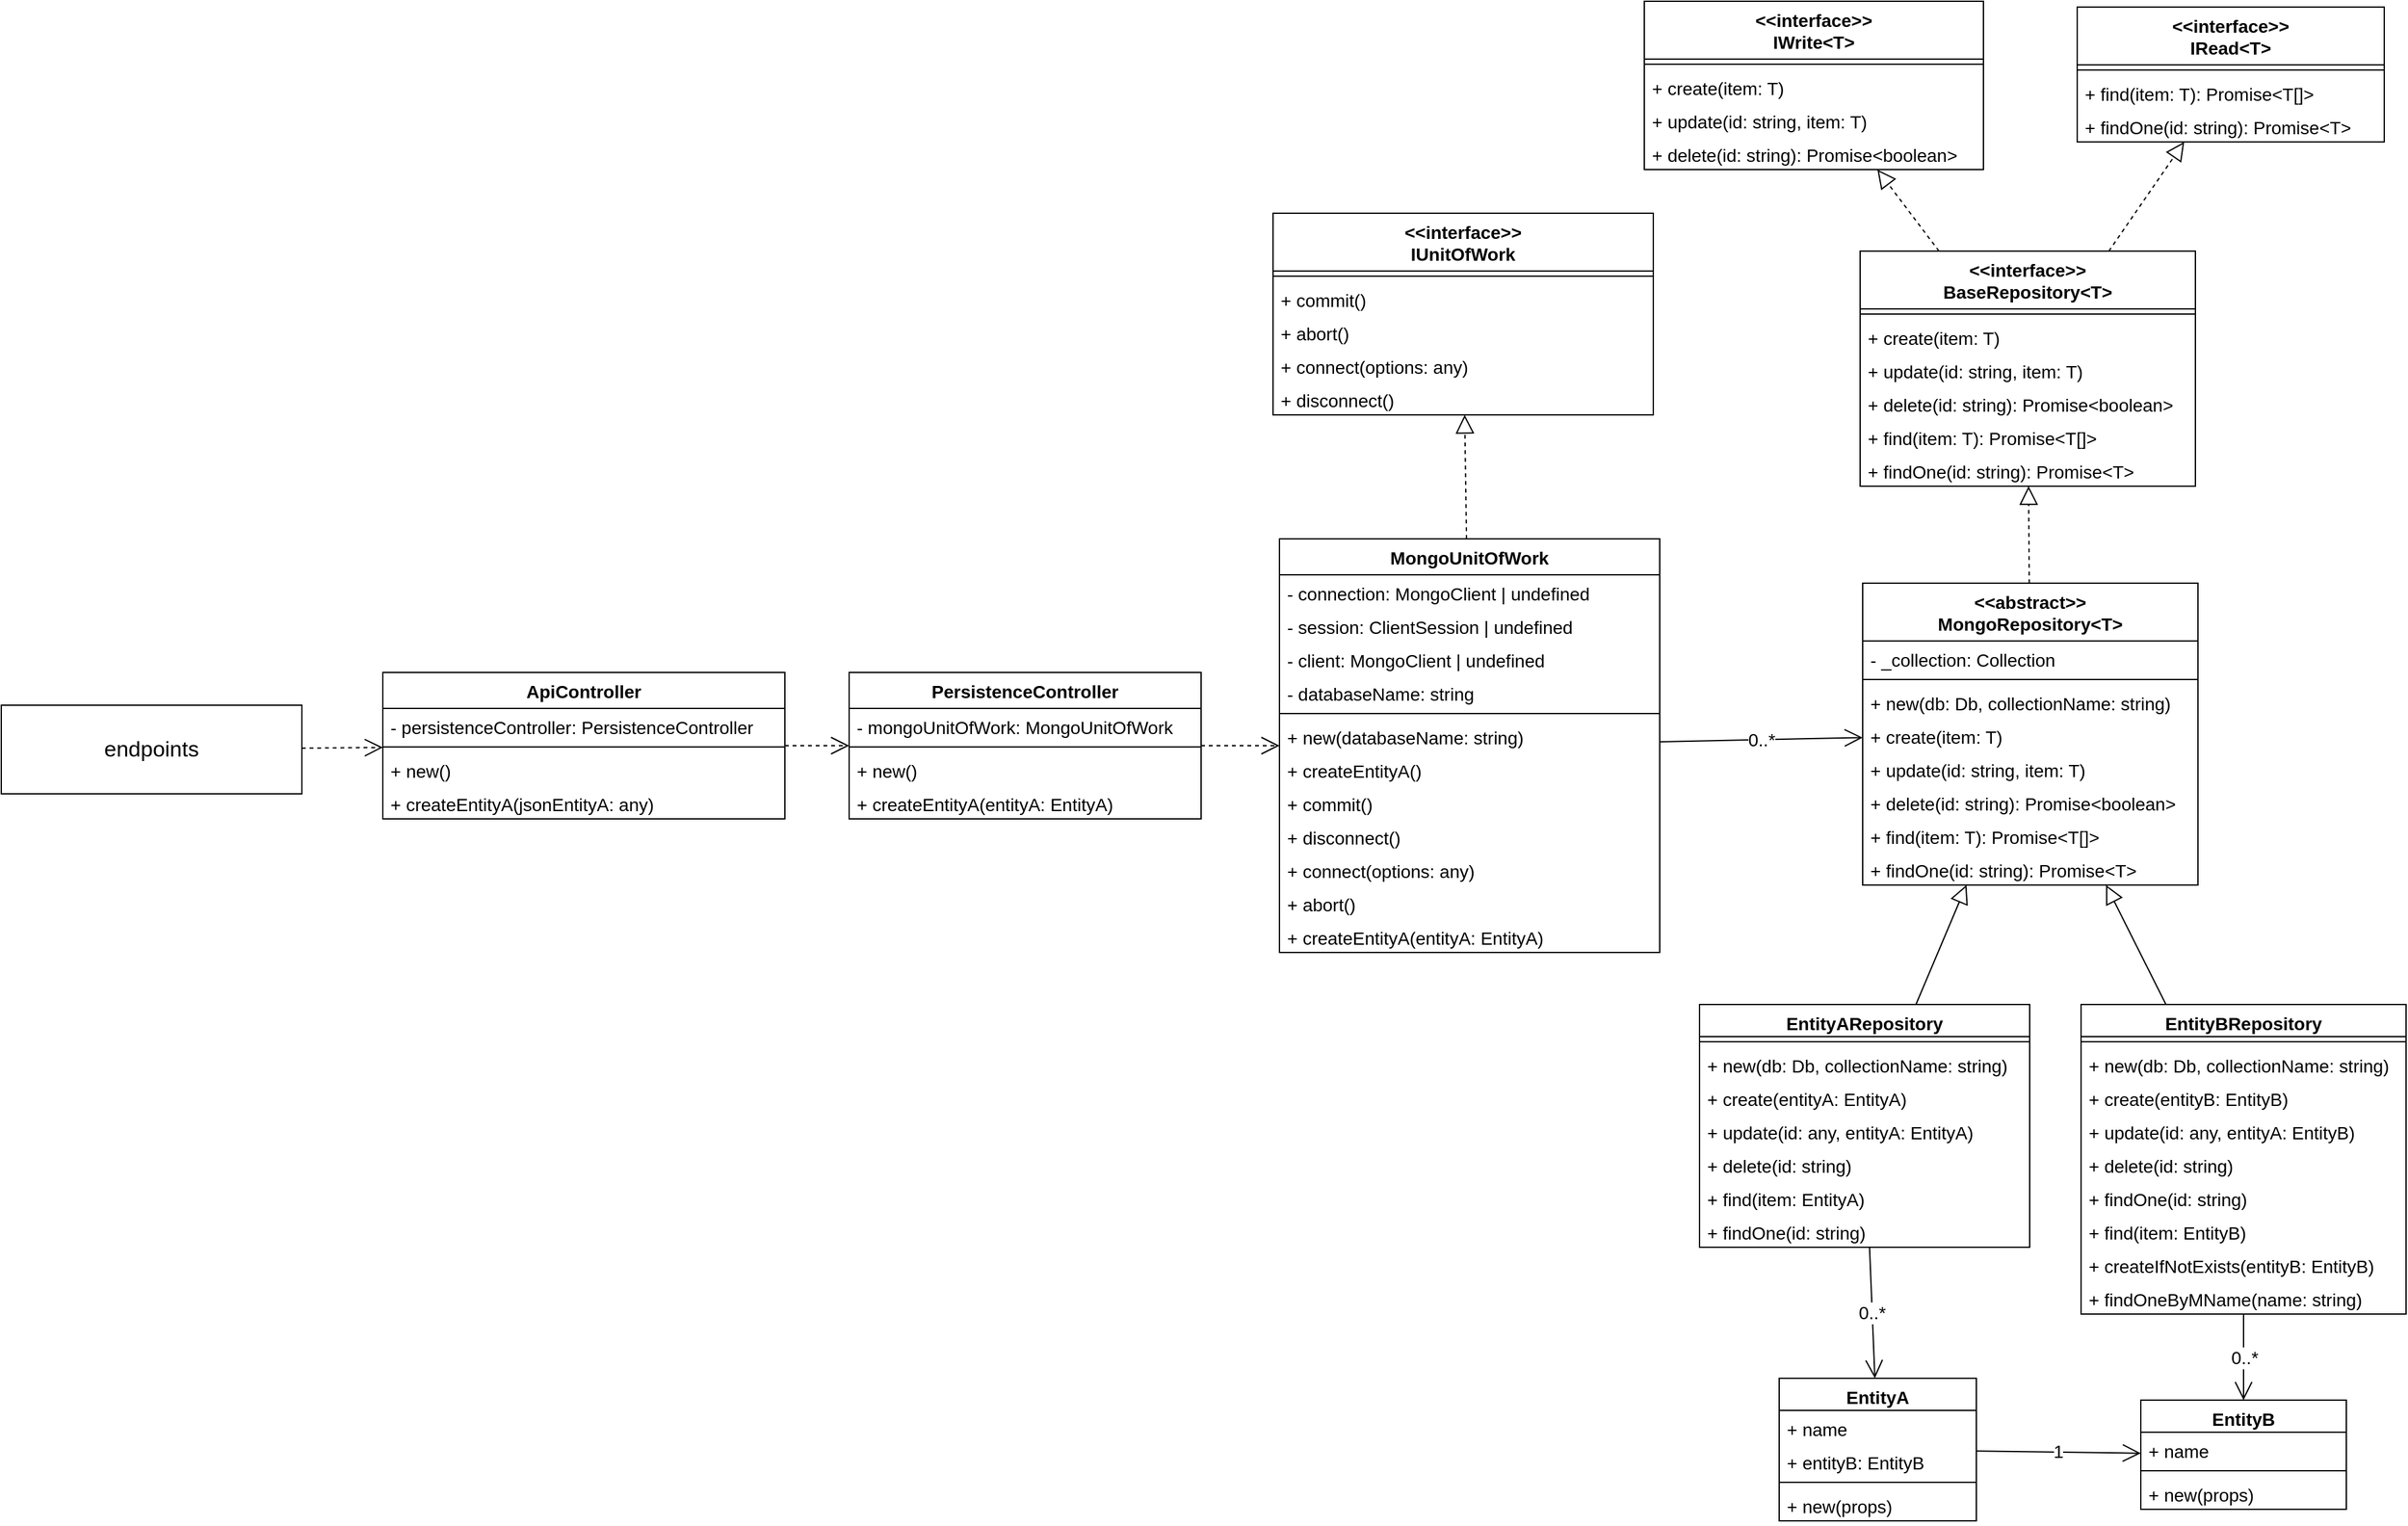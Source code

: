<mxfile version="19.0.3" type="device"><diagram id="lOTJawSUDttZWtFM_G5g" name="Page-1"><mxGraphModel dx="2770" dy="628" grid="0" gridSize="10" guides="1" tooltips="1" connect="1" arrows="1" fold="1" page="0" pageScale="1" pageWidth="850" pageHeight="1100" math="0" shadow="0"><root><mxCell id="0"/><mxCell id="1" parent="0"/><mxCell id="S1ciG5qBB01CA547vArR-5" value="EntityB" style="swimlane;fontStyle=1;align=center;verticalAlign=top;childLayout=stackLayout;horizontal=1;startSize=25;horizontalStack=0;resizeParent=1;resizeParentMax=0;resizeLast=0;collapsible=1;marginBottom=0;fontSize=14;" parent="1" vertex="1"><mxGeometry x="1282.5" y="1924" width="160" height="85" as="geometry"/></mxCell><mxCell id="S1ciG5qBB01CA547vArR-6" value="+ name" style="text;strokeColor=none;fillColor=none;align=left;verticalAlign=top;spacingLeft=4;spacingRight=4;overflow=hidden;rotatable=0;points=[[0,0.5],[1,0.5]];portConstraint=eastwest;fontSize=14;" parent="S1ciG5qBB01CA547vArR-5" vertex="1"><mxGeometry y="25" width="160" height="26" as="geometry"/></mxCell><mxCell id="S1ciG5qBB01CA547vArR-7" value="" style="line;strokeWidth=1;fillColor=none;align=left;verticalAlign=middle;spacingTop=-1;spacingLeft=3;spacingRight=3;rotatable=0;labelPosition=right;points=[];portConstraint=eastwest;fontSize=16;" parent="S1ciG5qBB01CA547vArR-5" vertex="1"><mxGeometry y="51" width="160" height="8" as="geometry"/></mxCell><mxCell id="S1ciG5qBB01CA547vArR-8" value="+ new(props)" style="text;strokeColor=none;fillColor=none;align=left;verticalAlign=top;spacingLeft=4;spacingRight=4;overflow=hidden;rotatable=0;points=[[0,0.5],[1,0.5]];portConstraint=eastwest;fontSize=14;" parent="S1ciG5qBB01CA547vArR-5" vertex="1"><mxGeometry y="59" width="160" height="26" as="geometry"/></mxCell><mxCell id="S1ciG5qBB01CA547vArR-9" value="&lt;&lt;interface&gt;&gt;&#10;IWrite&lt;T&gt;" style="swimlane;fontStyle=1;align=center;verticalAlign=top;childLayout=stackLayout;horizontal=1;startSize=45;horizontalStack=0;resizeParent=1;resizeParentMax=0;resizeLast=0;collapsible=1;marginBottom=0;fontSize=14;" parent="1" vertex="1"><mxGeometry x="896" y="835" width="264" height="131" as="geometry"/></mxCell><mxCell id="S1ciG5qBB01CA547vArR-10" value="" style="line;strokeWidth=1;fillColor=none;align=left;verticalAlign=middle;spacingTop=-1;spacingLeft=3;spacingRight=3;rotatable=0;labelPosition=right;points=[];portConstraint=eastwest;fontSize=16;" parent="S1ciG5qBB01CA547vArR-9" vertex="1"><mxGeometry y="45" width="264" height="8" as="geometry"/></mxCell><mxCell id="S1ciG5qBB01CA547vArR-11" value="+ create(item: T)" style="text;strokeColor=none;fillColor=none;align=left;verticalAlign=top;spacingLeft=4;spacingRight=4;overflow=hidden;rotatable=0;points=[[0,0.5],[1,0.5]];portConstraint=eastwest;fontSize=14;" parent="S1ciG5qBB01CA547vArR-9" vertex="1"><mxGeometry y="53" width="264" height="26" as="geometry"/></mxCell><mxCell id="S1ciG5qBB01CA547vArR-12" value="+ update(id: string, item: T)" style="text;strokeColor=none;fillColor=none;align=left;verticalAlign=top;spacingLeft=4;spacingRight=4;overflow=hidden;rotatable=0;points=[[0,0.5],[1,0.5]];portConstraint=eastwest;fontSize=14;" parent="S1ciG5qBB01CA547vArR-9" vertex="1"><mxGeometry y="79" width="264" height="26" as="geometry"/></mxCell><mxCell id="S1ciG5qBB01CA547vArR-13" value="+ delete(id: string): Promise&lt;boolean&gt;" style="text;strokeColor=none;fillColor=none;align=left;verticalAlign=top;spacingLeft=4;spacingRight=4;overflow=hidden;rotatable=0;points=[[0,0.5],[1,0.5]];portConstraint=eastwest;fontSize=14;" parent="S1ciG5qBB01CA547vArR-9" vertex="1"><mxGeometry y="105" width="264" height="26" as="geometry"/></mxCell><mxCell id="S1ciG5qBB01CA547vArR-14" value="&lt;&lt;interface&gt;&gt;&#10;IRead&lt;T&gt;" style="swimlane;fontStyle=1;align=center;verticalAlign=top;childLayout=stackLayout;horizontal=1;startSize=45;horizontalStack=0;resizeParent=1;resizeParentMax=0;resizeLast=0;collapsible=1;marginBottom=0;fontSize=14;" parent="1" vertex="1"><mxGeometry x="1233" y="839.5" width="239" height="105" as="geometry"/></mxCell><mxCell id="S1ciG5qBB01CA547vArR-15" value="" style="line;strokeWidth=1;fillColor=none;align=left;verticalAlign=middle;spacingTop=-1;spacingLeft=3;spacingRight=3;rotatable=0;labelPosition=right;points=[];portConstraint=eastwest;fontSize=16;" parent="S1ciG5qBB01CA547vArR-14" vertex="1"><mxGeometry y="45" width="239" height="8" as="geometry"/></mxCell><mxCell id="S1ciG5qBB01CA547vArR-16" value="+ find(item: T): Promise&lt;T[]&gt;" style="text;strokeColor=none;fillColor=none;align=left;verticalAlign=top;spacingLeft=4;spacingRight=4;overflow=hidden;rotatable=0;points=[[0,0.5],[1,0.5]];portConstraint=eastwest;fontSize=14;" parent="S1ciG5qBB01CA547vArR-14" vertex="1"><mxGeometry y="53" width="239" height="26" as="geometry"/></mxCell><mxCell id="S1ciG5qBB01CA547vArR-17" value="+ findOne(id: string): Promise&lt;T&gt;" style="text;strokeColor=none;fillColor=none;align=left;verticalAlign=top;spacingLeft=4;spacingRight=4;overflow=hidden;rotatable=0;points=[[0,0.5],[1,0.5]];portConstraint=eastwest;fontSize=14;" parent="S1ciG5qBB01CA547vArR-14" vertex="1"><mxGeometry y="79" width="239" height="26" as="geometry"/></mxCell><mxCell id="S1ciG5qBB01CA547vArR-18" style="edgeStyle=none;rounded=0;orthogonalLoop=1;jettySize=auto;html=1;dashed=1;fontSize=14;endArrow=block;endFill=0;endSize=12;" parent="1" source="S1ciG5qBB01CA547vArR-20" target="S1ciG5qBB01CA547vArR-9" edge="1"><mxGeometry relative="1" as="geometry"/></mxCell><mxCell id="S1ciG5qBB01CA547vArR-19" style="edgeStyle=none;rounded=0;orthogonalLoop=1;jettySize=auto;html=1;dashed=1;fontSize=14;endArrow=block;endFill=0;endSize=12;" parent="1" source="S1ciG5qBB01CA547vArR-20" target="S1ciG5qBB01CA547vArR-14" edge="1"><mxGeometry relative="1" as="geometry"/></mxCell><mxCell id="S1ciG5qBB01CA547vArR-20" value="&lt;&lt;interface&gt;&gt;&#10;BaseRepository&lt;T&gt;" style="swimlane;fontStyle=1;align=center;verticalAlign=top;childLayout=stackLayout;horizontal=1;startSize=45;horizontalStack=0;resizeParent=1;resizeParentMax=0;resizeLast=0;collapsible=1;marginBottom=0;fontSize=14;" parent="1" vertex="1"><mxGeometry x="1064" y="1029.5" width="261" height="183" as="geometry"/></mxCell><mxCell id="S1ciG5qBB01CA547vArR-21" value="" style="line;strokeWidth=1;fillColor=none;align=left;verticalAlign=middle;spacingTop=-1;spacingLeft=3;spacingRight=3;rotatable=0;labelPosition=right;points=[];portConstraint=eastwest;fontSize=16;" parent="S1ciG5qBB01CA547vArR-20" vertex="1"><mxGeometry y="45" width="261" height="8" as="geometry"/></mxCell><mxCell id="S1ciG5qBB01CA547vArR-22" value="+ create(item: T)" style="text;strokeColor=none;fillColor=none;align=left;verticalAlign=top;spacingLeft=4;spacingRight=4;overflow=hidden;rotatable=0;points=[[0,0.5],[1,0.5]];portConstraint=eastwest;fontSize=14;" parent="S1ciG5qBB01CA547vArR-20" vertex="1"><mxGeometry y="53" width="261" height="26" as="geometry"/></mxCell><mxCell id="S1ciG5qBB01CA547vArR-23" value="+ update(id: string, item: T)" style="text;strokeColor=none;fillColor=none;align=left;verticalAlign=top;spacingLeft=4;spacingRight=4;overflow=hidden;rotatable=0;points=[[0,0.5],[1,0.5]];portConstraint=eastwest;fontSize=14;" parent="S1ciG5qBB01CA547vArR-20" vertex="1"><mxGeometry y="79" width="261" height="26" as="geometry"/></mxCell><mxCell id="S1ciG5qBB01CA547vArR-24" value="+ delete(id: string): Promise&lt;boolean&gt;" style="text;strokeColor=none;fillColor=none;align=left;verticalAlign=top;spacingLeft=4;spacingRight=4;overflow=hidden;rotatable=0;points=[[0,0.5],[1,0.5]];portConstraint=eastwest;fontSize=14;" parent="S1ciG5qBB01CA547vArR-20" vertex="1"><mxGeometry y="105" width="261" height="26" as="geometry"/></mxCell><mxCell id="S1ciG5qBB01CA547vArR-25" value="+ find(item: T): Promise&lt;T[]&gt;" style="text;strokeColor=none;fillColor=none;align=left;verticalAlign=top;spacingLeft=4;spacingRight=4;overflow=hidden;rotatable=0;points=[[0,0.5],[1,0.5]];portConstraint=eastwest;fontSize=14;" parent="S1ciG5qBB01CA547vArR-20" vertex="1"><mxGeometry y="131" width="261" height="26" as="geometry"/></mxCell><mxCell id="S1ciG5qBB01CA547vArR-26" value="+ findOne(id: string): Promise&lt;T&gt;" style="text;strokeColor=none;fillColor=none;align=left;verticalAlign=top;spacingLeft=4;spacingRight=4;overflow=hidden;rotatable=0;points=[[0,0.5],[1,0.5]];portConstraint=eastwest;fontSize=14;" parent="S1ciG5qBB01CA547vArR-20" vertex="1"><mxGeometry y="157" width="261" height="26" as="geometry"/></mxCell><mxCell id="S1ciG5qBB01CA547vArR-27" style="edgeStyle=none;rounded=0;orthogonalLoop=1;jettySize=auto;html=1;fontSize=14;endArrow=block;endFill=0;endSize=12;" parent="1" source="S1ciG5qBB01CA547vArR-29" target="S1ciG5qBB01CA547vArR-46" edge="1"><mxGeometry relative="1" as="geometry"><mxPoint x="1511" y="1614" as="targetPoint"/></mxGeometry></mxCell><mxCell id="S1ciG5qBB01CA547vArR-28" value="0..*" style="edgeStyle=none;rounded=0;orthogonalLoop=1;jettySize=auto;html=1;fontSize=14;endArrow=open;endFill=0;endSize=12;" parent="1" source="S1ciG5qBB01CA547vArR-29" target="S1ciG5qBB01CA547vArR-5" edge="1"><mxGeometry relative="1" as="geometry"/></mxCell><mxCell id="S1ciG5qBB01CA547vArR-29" value="EntityBRepository" style="swimlane;fontStyle=1;align=center;verticalAlign=top;childLayout=stackLayout;horizontal=1;startSize=25;horizontalStack=0;resizeParent=1;resizeParentMax=0;resizeLast=0;collapsible=1;marginBottom=0;fontSize=14;" parent="1" vertex="1"><mxGeometry x="1236" y="1616" width="253" height="241" as="geometry"/></mxCell><mxCell id="S1ciG5qBB01CA547vArR-30" value="" style="line;strokeWidth=1;fillColor=none;align=left;verticalAlign=middle;spacingTop=-1;spacingLeft=3;spacingRight=3;rotatable=0;labelPosition=right;points=[];portConstraint=eastwest;fontSize=16;" parent="S1ciG5qBB01CA547vArR-29" vertex="1"><mxGeometry y="25" width="253" height="8" as="geometry"/></mxCell><mxCell id="S1ciG5qBB01CA547vArR-31" value="+ new(db: Db, collectionName: string)" style="text;strokeColor=none;fillColor=none;align=left;verticalAlign=top;spacingLeft=4;spacingRight=4;overflow=hidden;rotatable=0;points=[[0,0.5],[1,0.5]];portConstraint=eastwest;fontSize=14;" parent="S1ciG5qBB01CA547vArR-29" vertex="1"><mxGeometry y="33" width="253" height="26" as="geometry"/></mxCell><mxCell id="P4ZBtcxUMTW2mNzYkdG6-8" value="+ create(entityB: EntityB)" style="text;strokeColor=none;fillColor=none;align=left;verticalAlign=top;spacingLeft=4;spacingRight=4;overflow=hidden;rotatable=0;points=[[0,0.5],[1,0.5]];portConstraint=eastwest;fontSize=14;" parent="S1ciG5qBB01CA547vArR-29" vertex="1"><mxGeometry y="59" width="253" height="26" as="geometry"/></mxCell><mxCell id="P4ZBtcxUMTW2mNzYkdG6-9" value="+ update(id: any, entityA: EntityB)" style="text;strokeColor=none;fillColor=none;align=left;verticalAlign=top;spacingLeft=4;spacingRight=4;overflow=hidden;rotatable=0;points=[[0,0.5],[1,0.5]];portConstraint=eastwest;fontSize=14;" parent="S1ciG5qBB01CA547vArR-29" vertex="1"><mxGeometry y="85" width="253" height="26" as="geometry"/></mxCell><mxCell id="P4ZBtcxUMTW2mNzYkdG6-10" value="+ delete(id: string)" style="text;strokeColor=none;fillColor=none;align=left;verticalAlign=top;spacingLeft=4;spacingRight=4;overflow=hidden;rotatable=0;points=[[0,0.5],[1,0.5]];portConstraint=eastwest;fontSize=14;" parent="S1ciG5qBB01CA547vArR-29" vertex="1"><mxGeometry y="111" width="253" height="26" as="geometry"/></mxCell><mxCell id="P4ZBtcxUMTW2mNzYkdG6-12" value="+ findOne(id: string)" style="text;strokeColor=none;fillColor=none;align=left;verticalAlign=top;spacingLeft=4;spacingRight=4;overflow=hidden;rotatable=0;points=[[0,0.5],[1,0.5]];portConstraint=eastwest;fontSize=14;" parent="S1ciG5qBB01CA547vArR-29" vertex="1"><mxGeometry y="137" width="253" height="26" as="geometry"/></mxCell><mxCell id="P4ZBtcxUMTW2mNzYkdG6-11" value="+ find(item: EntityB)" style="text;strokeColor=none;fillColor=none;align=left;verticalAlign=top;spacingLeft=4;spacingRight=4;overflow=hidden;rotatable=0;points=[[0,0.5],[1,0.5]];portConstraint=eastwest;fontSize=14;" parent="S1ciG5qBB01CA547vArR-29" vertex="1"><mxGeometry y="163" width="253" height="26" as="geometry"/></mxCell><mxCell id="P4ZBtcxUMTW2mNzYkdG6-1" value="+ createIfNotExists(entityB: EntityB)" style="text;strokeColor=none;fillColor=none;align=left;verticalAlign=top;spacingLeft=4;spacingRight=4;overflow=hidden;rotatable=0;points=[[0,0.5],[1,0.5]];portConstraint=eastwest;fontSize=14;" parent="S1ciG5qBB01CA547vArR-29" vertex="1"><mxGeometry y="189" width="253" height="26" as="geometry"/></mxCell><mxCell id="P4ZBtcxUMTW2mNzYkdG6-2" value="+ findOneByMName(name: string)" style="text;strokeColor=none;fillColor=none;align=left;verticalAlign=top;spacingLeft=4;spacingRight=4;overflow=hidden;rotatable=0;points=[[0,0.5],[1,0.5]];portConstraint=eastwest;fontSize=14;" parent="S1ciG5qBB01CA547vArR-29" vertex="1"><mxGeometry y="215" width="253" height="26" as="geometry"/></mxCell><mxCell id="S1ciG5qBB01CA547vArR-33" style="rounded=0;orthogonalLoop=1;jettySize=auto;html=1;endArrow=block;endFill=0;endSize=12;" parent="1" source="S1ciG5qBB01CA547vArR-35" target="S1ciG5qBB01CA547vArR-46" edge="1"><mxGeometry relative="1" as="geometry"><mxPoint x="925" y="1649" as="targetPoint"/></mxGeometry></mxCell><mxCell id="S1ciG5qBB01CA547vArR-34" value="0..*" style="edgeStyle=none;rounded=0;orthogonalLoop=1;jettySize=auto;html=1;fontSize=14;endArrow=open;endFill=0;endSize=12;" parent="1" source="S1ciG5qBB01CA547vArR-35" target="S1ciG5qBB01CA547vArR-40" edge="1"><mxGeometry relative="1" as="geometry"/></mxCell><mxCell id="S1ciG5qBB01CA547vArR-35" value="EntityARepository" style="swimlane;fontStyle=1;align=center;verticalAlign=top;childLayout=stackLayout;horizontal=1;startSize=25;horizontalStack=0;resizeParent=1;resizeParentMax=0;resizeLast=0;collapsible=1;marginBottom=0;fontSize=14;" parent="1" vertex="1"><mxGeometry x="939" y="1616" width="257" height="189" as="geometry"/></mxCell><mxCell id="S1ciG5qBB01CA547vArR-36" value="" style="line;strokeWidth=1;fillColor=none;align=left;verticalAlign=middle;spacingTop=-1;spacingLeft=3;spacingRight=3;rotatable=0;labelPosition=right;points=[];portConstraint=eastwest;fontSize=16;" parent="S1ciG5qBB01CA547vArR-35" vertex="1"><mxGeometry y="25" width="257" height="8" as="geometry"/></mxCell><mxCell id="S1ciG5qBB01CA547vArR-37" value="+ new(db: Db, collectionName: string)" style="text;strokeColor=none;fillColor=none;align=left;verticalAlign=top;spacingLeft=4;spacingRight=4;overflow=hidden;rotatable=0;points=[[0,0.5],[1,0.5]];portConstraint=eastwest;fontSize=14;" parent="S1ciG5qBB01CA547vArR-35" vertex="1"><mxGeometry y="33" width="257" height="26" as="geometry"/></mxCell><mxCell id="P4ZBtcxUMTW2mNzYkdG6-3" value="+ create(entityA: EntityA)" style="text;strokeColor=none;fillColor=none;align=left;verticalAlign=top;spacingLeft=4;spacingRight=4;overflow=hidden;rotatable=0;points=[[0,0.5],[1,0.5]];portConstraint=eastwest;fontSize=14;" parent="S1ciG5qBB01CA547vArR-35" vertex="1"><mxGeometry y="59" width="257" height="26" as="geometry"/></mxCell><mxCell id="P4ZBtcxUMTW2mNzYkdG6-4" value="+ update(id: any, entityA: EntityA)" style="text;strokeColor=none;fillColor=none;align=left;verticalAlign=top;spacingLeft=4;spacingRight=4;overflow=hidden;rotatable=0;points=[[0,0.5],[1,0.5]];portConstraint=eastwest;fontSize=14;" parent="S1ciG5qBB01CA547vArR-35" vertex="1"><mxGeometry y="85" width="257" height="26" as="geometry"/></mxCell><mxCell id="P4ZBtcxUMTW2mNzYkdG6-5" value="+ delete(id: string)" style="text;strokeColor=none;fillColor=none;align=left;verticalAlign=top;spacingLeft=4;spacingRight=4;overflow=hidden;rotatable=0;points=[[0,0.5],[1,0.5]];portConstraint=eastwest;fontSize=14;" parent="S1ciG5qBB01CA547vArR-35" vertex="1"><mxGeometry y="111" width="257" height="26" as="geometry"/></mxCell><mxCell id="P4ZBtcxUMTW2mNzYkdG6-6" value="+ find(item: EntityA)" style="text;strokeColor=none;fillColor=none;align=left;verticalAlign=top;spacingLeft=4;spacingRight=4;overflow=hidden;rotatable=0;points=[[0,0.5],[1,0.5]];portConstraint=eastwest;fontSize=14;" parent="S1ciG5qBB01CA547vArR-35" vertex="1"><mxGeometry y="137" width="257" height="26" as="geometry"/></mxCell><mxCell id="P4ZBtcxUMTW2mNzYkdG6-7" value="+ findOne(id: string)" style="text;strokeColor=none;fillColor=none;align=left;verticalAlign=top;spacingLeft=4;spacingRight=4;overflow=hidden;rotatable=0;points=[[0,0.5],[1,0.5]];portConstraint=eastwest;fontSize=14;" parent="S1ciG5qBB01CA547vArR-35" vertex="1"><mxGeometry y="163" width="257" height="26" as="geometry"/></mxCell><mxCell id="S1ciG5qBB01CA547vArR-39" value="1" style="edgeStyle=none;rounded=0;orthogonalLoop=1;jettySize=auto;html=1;endArrow=open;endFill=0;endSize=12;fontSize=14;" parent="1" source="S1ciG5qBB01CA547vArR-40" target="S1ciG5qBB01CA547vArR-5" edge="1"><mxGeometry relative="1" as="geometry"/></mxCell><mxCell id="S1ciG5qBB01CA547vArR-40" value="EntityA" style="swimlane;fontStyle=1;align=center;verticalAlign=top;childLayout=stackLayout;horizontal=1;startSize=25;horizontalStack=0;resizeParent=1;resizeParentMax=0;resizeLast=0;collapsible=1;marginBottom=0;fontSize=14;" parent="1" vertex="1"><mxGeometry x="1001" y="1907" width="153.5" height="111" as="geometry"/></mxCell><mxCell id="S1ciG5qBB01CA547vArR-41" value="+ name" style="text;strokeColor=none;fillColor=none;align=left;verticalAlign=top;spacingLeft=4;spacingRight=4;overflow=hidden;rotatable=0;points=[[0,0.5],[1,0.5]];portConstraint=eastwest;fontSize=14;" parent="S1ciG5qBB01CA547vArR-40" vertex="1"><mxGeometry y="25" width="153.5" height="26" as="geometry"/></mxCell><mxCell id="S1ciG5qBB01CA547vArR-42" value="+ entityB: EntityB" style="text;strokeColor=none;fillColor=none;align=left;verticalAlign=top;spacingLeft=4;spacingRight=4;overflow=hidden;rotatable=0;points=[[0,0.5],[1,0.5]];portConstraint=eastwest;fontSize=14;" parent="S1ciG5qBB01CA547vArR-40" vertex="1"><mxGeometry y="51" width="153.5" height="26" as="geometry"/></mxCell><mxCell id="S1ciG5qBB01CA547vArR-43" value="" style="line;strokeWidth=1;fillColor=none;align=left;verticalAlign=middle;spacingTop=-1;spacingLeft=3;spacingRight=3;rotatable=0;labelPosition=right;points=[];portConstraint=eastwest;fontSize=16;" parent="S1ciG5qBB01CA547vArR-40" vertex="1"><mxGeometry y="77" width="153.5" height="8" as="geometry"/></mxCell><mxCell id="S1ciG5qBB01CA547vArR-44" value="+ new(props)" style="text;strokeColor=none;fillColor=none;align=left;verticalAlign=top;spacingLeft=4;spacingRight=4;overflow=hidden;rotatable=0;points=[[0,0.5],[1,0.5]];portConstraint=eastwest;fontSize=14;" parent="S1ciG5qBB01CA547vArR-40" vertex="1"><mxGeometry y="85" width="153.5" height="26" as="geometry"/></mxCell><mxCell id="S1ciG5qBB01CA547vArR-45" style="edgeStyle=none;rounded=0;orthogonalLoop=1;jettySize=auto;html=1;fontSize=14;endArrow=block;endFill=0;endSize=12;dashed=1;" parent="1" source="S1ciG5qBB01CA547vArR-46" target="S1ciG5qBB01CA547vArR-20" edge="1"><mxGeometry relative="1" as="geometry"/></mxCell><mxCell id="S1ciG5qBB01CA547vArR-46" value="&lt;&lt;abstract&gt;&gt;&#10;MongoRepository&lt;T&gt;" style="swimlane;fontStyle=1;align=center;verticalAlign=top;childLayout=stackLayout;horizontal=1;startSize=45;horizontalStack=0;resizeParent=1;resizeParentMax=0;resizeLast=0;collapsible=1;marginBottom=0;fontSize=14;" parent="1" vertex="1"><mxGeometry x="1066" y="1288" width="261" height="235" as="geometry"/></mxCell><mxCell id="S1ciG5qBB01CA547vArR-47" value="- _collection: Collection" style="text;strokeColor=none;fillColor=none;align=left;verticalAlign=top;spacingLeft=4;spacingRight=4;overflow=hidden;rotatable=0;points=[[0,0.5],[1,0.5]];portConstraint=eastwest;fontSize=14;" parent="S1ciG5qBB01CA547vArR-46" vertex="1"><mxGeometry y="45" width="261" height="26" as="geometry"/></mxCell><mxCell id="S1ciG5qBB01CA547vArR-48" value="" style="line;strokeWidth=1;fillColor=none;align=left;verticalAlign=middle;spacingTop=-1;spacingLeft=3;spacingRight=3;rotatable=0;labelPosition=right;points=[];portConstraint=eastwest;fontSize=16;" parent="S1ciG5qBB01CA547vArR-46" vertex="1"><mxGeometry y="71" width="261" height="8" as="geometry"/></mxCell><mxCell id="S1ciG5qBB01CA547vArR-49" value="+ new(db: Db, collectionName: string)" style="text;strokeColor=none;fillColor=none;align=left;verticalAlign=top;spacingLeft=4;spacingRight=4;overflow=hidden;rotatable=0;points=[[0,0.5],[1,0.5]];portConstraint=eastwest;fontSize=14;" parent="S1ciG5qBB01CA547vArR-46" vertex="1"><mxGeometry y="79" width="261" height="26" as="geometry"/></mxCell><mxCell id="S1ciG5qBB01CA547vArR-50" value="+ create(item: T)" style="text;strokeColor=none;fillColor=none;align=left;verticalAlign=top;spacingLeft=4;spacingRight=4;overflow=hidden;rotatable=0;points=[[0,0.5],[1,0.5]];portConstraint=eastwest;fontSize=14;" parent="S1ciG5qBB01CA547vArR-46" vertex="1"><mxGeometry y="105" width="261" height="26" as="geometry"/></mxCell><mxCell id="S1ciG5qBB01CA547vArR-51" value="+ update(id: string, item: T)" style="text;strokeColor=none;fillColor=none;align=left;verticalAlign=top;spacingLeft=4;spacingRight=4;overflow=hidden;rotatable=0;points=[[0,0.5],[1,0.5]];portConstraint=eastwest;fontSize=14;" parent="S1ciG5qBB01CA547vArR-46" vertex="1"><mxGeometry y="131" width="261" height="26" as="geometry"/></mxCell><mxCell id="S1ciG5qBB01CA547vArR-52" value="+ delete(id: string): Promise&lt;boolean&gt;" style="text;strokeColor=none;fillColor=none;align=left;verticalAlign=top;spacingLeft=4;spacingRight=4;overflow=hidden;rotatable=0;points=[[0,0.5],[1,0.5]];portConstraint=eastwest;fontSize=14;" parent="S1ciG5qBB01CA547vArR-46" vertex="1"><mxGeometry y="157" width="261" height="26" as="geometry"/></mxCell><mxCell id="S1ciG5qBB01CA547vArR-53" value="+ find(item: T): Promise&lt;T[]&gt;" style="text;strokeColor=none;fillColor=none;align=left;verticalAlign=top;spacingLeft=4;spacingRight=4;overflow=hidden;rotatable=0;points=[[0,0.5],[1,0.5]];portConstraint=eastwest;fontSize=14;" parent="S1ciG5qBB01CA547vArR-46" vertex="1"><mxGeometry y="183" width="261" height="26" as="geometry"/></mxCell><mxCell id="S1ciG5qBB01CA547vArR-54" value="+ findOne(id: string): Promise&lt;T&gt;" style="text;strokeColor=none;fillColor=none;align=left;verticalAlign=top;spacingLeft=4;spacingRight=4;overflow=hidden;rotatable=0;points=[[0,0.5],[1,0.5]];portConstraint=eastwest;fontSize=14;" parent="S1ciG5qBB01CA547vArR-46" vertex="1"><mxGeometry y="209" width="261" height="26" as="geometry"/></mxCell><mxCell id="S1ciG5qBB01CA547vArR-56" value="&lt;&lt;interface&gt;&gt;&#10;IUnitOfWork" style="swimlane;fontStyle=1;align=center;verticalAlign=top;childLayout=stackLayout;horizontal=1;startSize=45;horizontalStack=0;resizeParent=1;resizeParentMax=0;resizeLast=0;collapsible=1;marginBottom=0;fontSize=14;" parent="1" vertex="1"><mxGeometry x="607" y="1000" width="296" height="157" as="geometry"/></mxCell><mxCell id="S1ciG5qBB01CA547vArR-58" value="" style="line;strokeWidth=1;fillColor=none;align=left;verticalAlign=middle;spacingTop=-1;spacingLeft=3;spacingRight=3;rotatable=0;labelPosition=right;points=[];portConstraint=eastwest;fontSize=16;" parent="S1ciG5qBB01CA547vArR-56" vertex="1"><mxGeometry y="45" width="296" height="8" as="geometry"/></mxCell><mxCell id="S1ciG5qBB01CA547vArR-59" value="+ commit()" style="text;strokeColor=none;fillColor=none;align=left;verticalAlign=top;spacingLeft=4;spacingRight=4;overflow=hidden;rotatable=0;points=[[0,0.5],[1,0.5]];portConstraint=eastwest;fontSize=14;" parent="S1ciG5qBB01CA547vArR-56" vertex="1"><mxGeometry y="53" width="296" height="26" as="geometry"/></mxCell><mxCell id="S1ciG5qBB01CA547vArR-60" value="+ abort()" style="text;strokeColor=none;fillColor=none;align=left;verticalAlign=top;spacingLeft=4;spacingRight=4;overflow=hidden;rotatable=0;points=[[0,0.5],[1,0.5]];portConstraint=eastwest;fontSize=14;" parent="S1ciG5qBB01CA547vArR-56" vertex="1"><mxGeometry y="79" width="296" height="26" as="geometry"/></mxCell><mxCell id="S1ciG5qBB01CA547vArR-69" value="+ connect(options: any)" style="text;strokeColor=none;fillColor=none;align=left;verticalAlign=top;spacingLeft=4;spacingRight=4;overflow=hidden;rotatable=0;points=[[0,0.5],[1,0.5]];portConstraint=eastwest;fontSize=14;" parent="S1ciG5qBB01CA547vArR-56" vertex="1"><mxGeometry y="105" width="296" height="26" as="geometry"/></mxCell><mxCell id="S1ciG5qBB01CA547vArR-70" value="+ disconnect()" style="text;strokeColor=none;fillColor=none;align=left;verticalAlign=top;spacingLeft=4;spacingRight=4;overflow=hidden;rotatable=0;points=[[0,0.5],[1,0.5]];portConstraint=eastwest;fontSize=14;" parent="S1ciG5qBB01CA547vArR-56" vertex="1"><mxGeometry y="131" width="296" height="26" as="geometry"/></mxCell><mxCell id="S1ciG5qBB01CA547vArR-62" style="edgeStyle=none;rounded=0;orthogonalLoop=1;jettySize=auto;html=1;fontSize=14;endArrow=block;endFill=0;endSize=12;dashed=1;" parent="1" source="S1ciG5qBB01CA547vArR-64" target="S1ciG5qBB01CA547vArR-56" edge="1"><mxGeometry relative="1" as="geometry"/></mxCell><mxCell id="S1ciG5qBB01CA547vArR-63" value="0..*" style="edgeStyle=none;rounded=0;orthogonalLoop=1;jettySize=auto;html=1;endArrow=open;endFill=0;endSize=12;fontSize=14;" parent="1" source="S1ciG5qBB01CA547vArR-64" target="S1ciG5qBB01CA547vArR-46" edge="1"><mxGeometry relative="1" as="geometry"/></mxCell><mxCell id="S1ciG5qBB01CA547vArR-64" value="MongoUnitOfWork" style="swimlane;fontStyle=1;align=center;verticalAlign=top;childLayout=stackLayout;horizontal=1;startSize=28;horizontalStack=0;resizeParent=1;resizeParentMax=0;resizeLast=0;collapsible=1;marginBottom=0;fontSize=14;" parent="1" vertex="1"><mxGeometry x="612" y="1253.5" width="296" height="322" as="geometry"/></mxCell><mxCell id="S1ciG5qBB01CA547vArR-65" value="- connection: MongoClient | undefined" style="text;strokeColor=none;fillColor=none;align=left;verticalAlign=top;spacingLeft=4;spacingRight=4;overflow=hidden;rotatable=0;points=[[0,0.5],[1,0.5]];portConstraint=eastwest;fontSize=14;" parent="S1ciG5qBB01CA547vArR-64" vertex="1"><mxGeometry y="28" width="296" height="26" as="geometry"/></mxCell><mxCell id="P4ZBtcxUMTW2mNzYkdG6-13" value="- session: ClientSession | undefined" style="text;strokeColor=none;fillColor=none;align=left;verticalAlign=top;spacingLeft=4;spacingRight=4;overflow=hidden;rotatable=0;points=[[0,0.5],[1,0.5]];portConstraint=eastwest;fontSize=14;" parent="S1ciG5qBB01CA547vArR-64" vertex="1"><mxGeometry y="54" width="296" height="26" as="geometry"/></mxCell><mxCell id="P4ZBtcxUMTW2mNzYkdG6-14" value="- client: MongoClient | undefined" style="text;strokeColor=none;fillColor=none;align=left;verticalAlign=top;spacingLeft=4;spacingRight=4;overflow=hidden;rotatable=0;points=[[0,0.5],[1,0.5]];portConstraint=eastwest;fontSize=14;" parent="S1ciG5qBB01CA547vArR-64" vertex="1"><mxGeometry y="80" width="296" height="26" as="geometry"/></mxCell><mxCell id="P4ZBtcxUMTW2mNzYkdG6-15" value="- databaseName: string" style="text;strokeColor=none;fillColor=none;align=left;verticalAlign=top;spacingLeft=4;spacingRight=4;overflow=hidden;rotatable=0;points=[[0,0.5],[1,0.5]];portConstraint=eastwest;fontSize=14;" parent="S1ciG5qBB01CA547vArR-64" vertex="1"><mxGeometry y="106" width="296" height="26" as="geometry"/></mxCell><mxCell id="S1ciG5qBB01CA547vArR-66" value="" style="line;strokeWidth=1;fillColor=none;align=left;verticalAlign=middle;spacingTop=-1;spacingLeft=3;spacingRight=3;rotatable=0;labelPosition=right;points=[];portConstraint=eastwest;fontSize=16;" parent="S1ciG5qBB01CA547vArR-64" vertex="1"><mxGeometry y="132" width="296" height="8" as="geometry"/></mxCell><mxCell id="P4ZBtcxUMTW2mNzYkdG6-16" value="+ new(databaseName: string)" style="text;strokeColor=none;fillColor=none;align=left;verticalAlign=top;spacingLeft=4;spacingRight=4;overflow=hidden;rotatable=0;points=[[0,0.5],[1,0.5]];portConstraint=eastwest;fontSize=14;" parent="S1ciG5qBB01CA547vArR-64" vertex="1"><mxGeometry y="140" width="296" height="26" as="geometry"/></mxCell><mxCell id="S1ciG5qBB01CA547vArR-67" value="+ createEntityA()" style="text;strokeColor=none;fillColor=none;align=left;verticalAlign=top;spacingLeft=4;spacingRight=4;overflow=hidden;rotatable=0;points=[[0,0.5],[1,0.5]];portConstraint=eastwest;fontSize=14;" parent="S1ciG5qBB01CA547vArR-64" vertex="1"><mxGeometry y="166" width="296" height="26" as="geometry"/></mxCell><mxCell id="S1ciG5qBB01CA547vArR-71" value="+ commit()" style="text;strokeColor=none;fillColor=none;align=left;verticalAlign=top;spacingLeft=4;spacingRight=4;overflow=hidden;rotatable=0;points=[[0,0.5],[1,0.5]];portConstraint=eastwest;fontSize=14;" parent="S1ciG5qBB01CA547vArR-64" vertex="1"><mxGeometry y="192" width="296" height="26" as="geometry"/></mxCell><mxCell id="S1ciG5qBB01CA547vArR-74" value="+ disconnect()" style="text;strokeColor=none;fillColor=none;align=left;verticalAlign=top;spacingLeft=4;spacingRight=4;overflow=hidden;rotatable=0;points=[[0,0.5],[1,0.5]];portConstraint=eastwest;fontSize=14;" parent="S1ciG5qBB01CA547vArR-64" vertex="1"><mxGeometry y="218" width="296" height="26" as="geometry"/></mxCell><mxCell id="S1ciG5qBB01CA547vArR-73" value="+ connect(options: any)" style="text;strokeColor=none;fillColor=none;align=left;verticalAlign=top;spacingLeft=4;spacingRight=4;overflow=hidden;rotatable=0;points=[[0,0.5],[1,0.5]];portConstraint=eastwest;fontSize=14;" parent="S1ciG5qBB01CA547vArR-64" vertex="1"><mxGeometry y="244" width="296" height="26" as="geometry"/></mxCell><mxCell id="S1ciG5qBB01CA547vArR-72" value="+ abort()" style="text;strokeColor=none;fillColor=none;align=left;verticalAlign=top;spacingLeft=4;spacingRight=4;overflow=hidden;rotatable=0;points=[[0,0.5],[1,0.5]];portConstraint=eastwest;fontSize=14;" parent="S1ciG5qBB01CA547vArR-64" vertex="1"><mxGeometry y="270" width="296" height="26" as="geometry"/></mxCell><mxCell id="P4ZBtcxUMTW2mNzYkdG6-17" value="+ createEntityA(entityA: EntityA)" style="text;strokeColor=none;fillColor=none;align=left;verticalAlign=top;spacingLeft=4;spacingRight=4;overflow=hidden;rotatable=0;points=[[0,0.5],[1,0.5]];portConstraint=eastwest;fontSize=14;" parent="S1ciG5qBB01CA547vArR-64" vertex="1"><mxGeometry y="296" width="296" height="26" as="geometry"/></mxCell><mxCell id="asjUMsnAr3pSWXdS78bW-14" style="rounded=0;orthogonalLoop=1;jettySize=auto;html=1;dashed=1;endArrow=open;endFill=0;endSize=12;" edge="1" parent="1" source="asjUMsnAr3pSWXdS78bW-1" target="S1ciG5qBB01CA547vArR-64"><mxGeometry relative="1" as="geometry"/></mxCell><mxCell id="asjUMsnAr3pSWXdS78bW-1" value="PersistenceController" style="swimlane;fontStyle=1;align=center;verticalAlign=top;childLayout=stackLayout;horizontal=1;startSize=28;horizontalStack=0;resizeParent=1;resizeParentMax=0;resizeLast=0;collapsible=1;marginBottom=0;fontSize=14;" vertex="1" parent="1"><mxGeometry x="277" y="1357.5" width="274" height="114" as="geometry"/></mxCell><mxCell id="asjUMsnAr3pSWXdS78bW-2" value="- mongoUnitOfWork: MongoUnitOfWork" style="text;strokeColor=none;fillColor=none;align=left;verticalAlign=top;spacingLeft=4;spacingRight=4;overflow=hidden;rotatable=0;points=[[0,0.5],[1,0.5]];portConstraint=eastwest;fontSize=14;" vertex="1" parent="asjUMsnAr3pSWXdS78bW-1"><mxGeometry y="28" width="274" height="26" as="geometry"/></mxCell><mxCell id="asjUMsnAr3pSWXdS78bW-6" value="" style="line;strokeWidth=1;fillColor=none;align=left;verticalAlign=middle;spacingTop=-1;spacingLeft=3;spacingRight=3;rotatable=0;labelPosition=right;points=[];portConstraint=eastwest;fontSize=16;" vertex="1" parent="asjUMsnAr3pSWXdS78bW-1"><mxGeometry y="54" width="274" height="8" as="geometry"/></mxCell><mxCell id="asjUMsnAr3pSWXdS78bW-7" value="+ new()" style="text;strokeColor=none;fillColor=none;align=left;verticalAlign=top;spacingLeft=4;spacingRight=4;overflow=hidden;rotatable=0;points=[[0,0.5],[1,0.5]];portConstraint=eastwest;fontSize=14;" vertex="1" parent="asjUMsnAr3pSWXdS78bW-1"><mxGeometry y="62" width="274" height="26" as="geometry"/></mxCell><mxCell id="asjUMsnAr3pSWXdS78bW-8" value="+ createEntityA(entityA: EntityA)" style="text;strokeColor=none;fillColor=none;align=left;verticalAlign=top;spacingLeft=4;spacingRight=4;overflow=hidden;rotatable=0;points=[[0,0.5],[1,0.5]];portConstraint=eastwest;fontSize=14;" vertex="1" parent="asjUMsnAr3pSWXdS78bW-1"><mxGeometry y="88" width="274" height="26" as="geometry"/></mxCell><mxCell id="asjUMsnAr3pSWXdS78bW-20" style="edgeStyle=none;rounded=0;orthogonalLoop=1;jettySize=auto;html=1;dashed=1;endArrow=open;endFill=0;endSize=12;" edge="1" parent="1" source="asjUMsnAr3pSWXdS78bW-15" target="asjUMsnAr3pSWXdS78bW-1"><mxGeometry relative="1" as="geometry"/></mxCell><mxCell id="asjUMsnAr3pSWXdS78bW-15" value="ApiController" style="swimlane;fontStyle=1;align=center;verticalAlign=top;childLayout=stackLayout;horizontal=1;startSize=28;horizontalStack=0;resizeParent=1;resizeParentMax=0;resizeLast=0;collapsible=1;marginBottom=0;fontSize=14;" vertex="1" parent="1"><mxGeometry x="-86" y="1357.5" width="313" height="114" as="geometry"/></mxCell><mxCell id="asjUMsnAr3pSWXdS78bW-16" value="- persistenceController: PersistenceController" style="text;strokeColor=none;fillColor=none;align=left;verticalAlign=top;spacingLeft=4;spacingRight=4;overflow=hidden;rotatable=0;points=[[0,0.5],[1,0.5]];portConstraint=eastwest;fontSize=14;" vertex="1" parent="asjUMsnAr3pSWXdS78bW-15"><mxGeometry y="28" width="313" height="26" as="geometry"/></mxCell><mxCell id="asjUMsnAr3pSWXdS78bW-17" value="" style="line;strokeWidth=1;fillColor=none;align=left;verticalAlign=middle;spacingTop=-1;spacingLeft=3;spacingRight=3;rotatable=0;labelPosition=right;points=[];portConstraint=eastwest;fontSize=16;" vertex="1" parent="asjUMsnAr3pSWXdS78bW-15"><mxGeometry y="54" width="313" height="8" as="geometry"/></mxCell><mxCell id="asjUMsnAr3pSWXdS78bW-18" value="+ new()" style="text;strokeColor=none;fillColor=none;align=left;verticalAlign=top;spacingLeft=4;spacingRight=4;overflow=hidden;rotatable=0;points=[[0,0.5],[1,0.5]];portConstraint=eastwest;fontSize=14;" vertex="1" parent="asjUMsnAr3pSWXdS78bW-15"><mxGeometry y="62" width="313" height="26" as="geometry"/></mxCell><mxCell id="asjUMsnAr3pSWXdS78bW-19" value="+ createEntityA(jsonEntityA: any)" style="text;strokeColor=none;fillColor=none;align=left;verticalAlign=top;spacingLeft=4;spacingRight=4;overflow=hidden;rotatable=0;points=[[0,0.5],[1,0.5]];portConstraint=eastwest;fontSize=14;" vertex="1" parent="asjUMsnAr3pSWXdS78bW-15"><mxGeometry y="88" width="313" height="26" as="geometry"/></mxCell><mxCell id="asjUMsnAr3pSWXdS78bW-31" style="edgeStyle=none;rounded=0;orthogonalLoop=1;jettySize=auto;html=1;dashed=1;endArrow=open;endFill=0;endSize=12;" edge="1" parent="1" source="asjUMsnAr3pSWXdS78bW-33" target="asjUMsnAr3pSWXdS78bW-15"><mxGeometry relative="1" as="geometry"><mxPoint x="1255.5" y="2130.5" as="sourcePoint"/></mxGeometry></mxCell><mxCell id="asjUMsnAr3pSWXdS78bW-33" value="endpoints" style="rounded=0;whiteSpace=wrap;html=1;fontSize=17;" vertex="1" parent="1"><mxGeometry x="-383" y="1383" width="234" height="69" as="geometry"/></mxCell></root></mxGraphModel></diagram></mxfile>